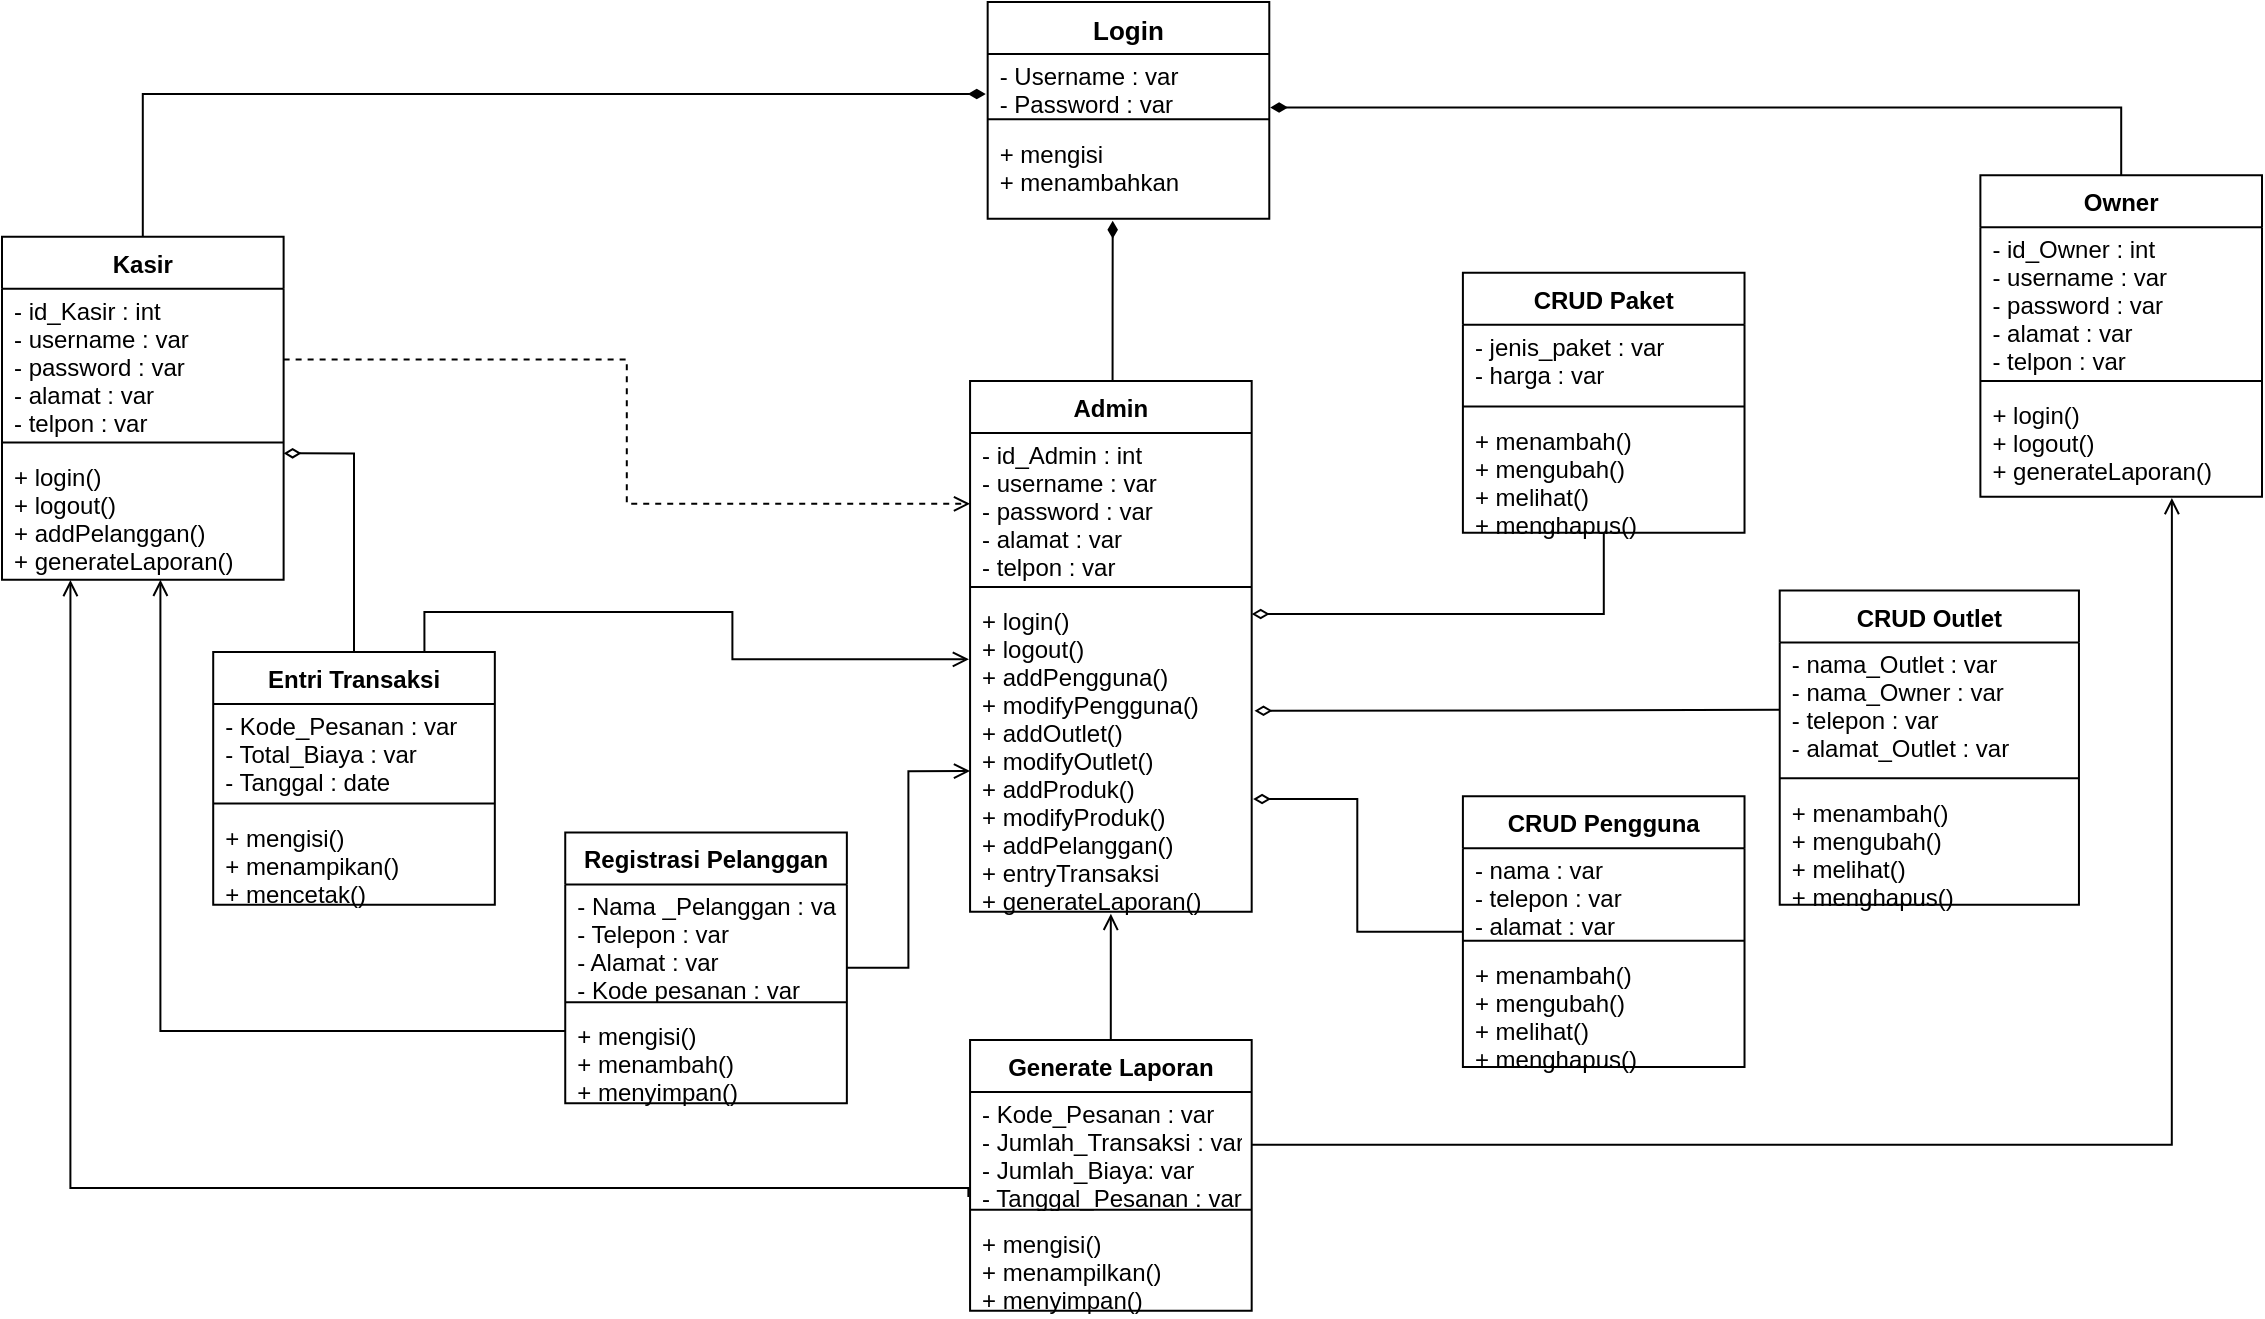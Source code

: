 <mxfile version="15.4.0" type="device"><diagram id="7Lo5C0Xuw1vaUyd4XoUH" name="Page-1"><mxGraphModel dx="2616" dy="1694" grid="1" gridSize="10" guides="1" tooltips="1" connect="1" arrows="1" fold="1" page="1" pageScale="1" pageWidth="1169" pageHeight="827" math="0" shadow="0"><root><mxCell id="0"/><mxCell id="1" parent="0"/><mxCell id="7RAzjGhxxsbnGGrt-aPu-15" value="" style="group" vertex="1" connectable="0" parent="1"><mxGeometry x="-1149" y="-741" width="1130" height="654.42" as="geometry"/></mxCell><mxCell id="PWzjSOjQ_KljAzWprT9P-43" value="Generate Laporan" style="swimlane;fontStyle=1;align=center;verticalAlign=top;childLayout=stackLayout;horizontal=1;startSize=26;horizontalStack=0;resizeParent=1;resizeParentMax=0;resizeLast=0;collapsible=1;marginBottom=0;container=0;" parent="7RAzjGhxxsbnGGrt-aPu-15" vertex="1"><mxGeometry x="484.034" y="519.023" width="140.81" height="135.397" as="geometry"><mxRectangle x="-680" y="-290" width="130" height="26" as="alternateBounds"/></mxGeometry></mxCell><mxCell id="gQ6_1ZdpbYOM3OSfnFB4-20" value="" style="edgeStyle=orthogonalEdgeStyle;rounded=0;orthogonalLoop=1;jettySize=auto;html=1;endArrow=open;endFill=0;entryX=0.5;entryY=1.006;entryDx=0;entryDy=0;entryPerimeter=0;" edge="1" parent="7RAzjGhxxsbnGGrt-aPu-15" source="PWzjSOjQ_KljAzWprT9P-43" target="PWzjSOjQ_KljAzWprT9P-13"><mxGeometry as="geometry"><Array as="points"><mxPoint x="554.439" y="460.351"/><mxPoint x="554.439" y="460.351"/></Array></mxGeometry></mxCell><mxCell id="PWzjSOjQ_KljAzWprT9P-44" value="- Kode_Pesanan : var &#10;- Jumlah_Transaksi : var&#10;- Jumlah_Biaya: var&#10;- Tanggal_Pesanan : var" style="text;strokeColor=none;fillColor=none;align=left;verticalAlign=top;spacingLeft=4;spacingRight=4;overflow=hidden;rotatable=0;points=[[0,0.5],[1,0.5]];portConstraint=eastwest;container=0;" parent="7RAzjGhxxsbnGGrt-aPu-15" vertex="1"><mxGeometry x="484.034" y="542.492" width="140.81" height="57.769" as="geometry"/></mxCell><mxCell id="PWzjSOjQ_KljAzWprT9P-45" value="" style="line;strokeWidth=1;fillColor=none;align=left;verticalAlign=middle;spacingTop=-1;spacingLeft=3;spacingRight=3;rotatable=0;labelPosition=right;points=[];portConstraint=eastwest;container=0;" parent="7RAzjGhxxsbnGGrt-aPu-15" vertex="1"><mxGeometry x="484.034" y="600.261" width="140.81" height="7.221" as="geometry"/></mxCell><mxCell id="PWzjSOjQ_KljAzWprT9P-46" value="+ mengisi()&#10;+ menampilkan()&#10;+ menyimpan()" style="text;align=left;verticalAlign=top;spacingLeft=4;spacingRight=4;overflow=hidden;rotatable=0;points=[[0,0.5],[1,0.5]];portConstraint=eastwest;container=0;" parent="7RAzjGhxxsbnGGrt-aPu-15" vertex="1"><mxGeometry x="484.034" y="607.482" width="140.81" height="46.938" as="geometry"/></mxCell><mxCell id="PWzjSOjQ_KljAzWprT9P-2" value="Login" style="swimlane;fontStyle=1;align=center;verticalAlign=top;childLayout=stackLayout;horizontal=1;startSize=26;horizontalStack=0;resizeParent=1;resizeParentMax=0;resizeLast=0;collapsible=1;marginBottom=0;fontSize=13;container=0;" parent="7RAzjGhxxsbnGGrt-aPu-15" vertex="1"><mxGeometry x="492.835" width="140.81" height="108.318" as="geometry"/></mxCell><mxCell id="PWzjSOjQ_KljAzWprT9P-10" value="Admin" style="swimlane;fontStyle=1;align=center;verticalAlign=top;childLayout=stackLayout;horizontal=1;startSize=26;horizontalStack=0;resizeParent=1;resizeParentMax=0;resizeLast=0;collapsible=1;marginBottom=0;container=0;" parent="7RAzjGhxxsbnGGrt-aPu-15" vertex="1"><mxGeometry x="484.034" y="189.556" width="140.81" height="265.379" as="geometry"/></mxCell><mxCell id="PWzjSOjQ_KljAzWprT9P-52" value="Registrasi Pelanggan" style="swimlane;fontStyle=1;align=center;verticalAlign=top;childLayout=stackLayout;horizontal=1;startSize=26;horizontalStack=0;resizeParent=1;resizeParentMax=0;resizeLast=0;collapsible=1;marginBottom=0;container=0;" parent="7RAzjGhxxsbnGGrt-aPu-15" vertex="1"><mxGeometry x="281.62" y="415.218" width="140.81" height="135.397" as="geometry"/></mxCell><mxCell id="Tub5oBa25tCp9A8AI-0N-1" value="CRUD Pengguna" style="swimlane;fontStyle=1;align=center;verticalAlign=top;childLayout=stackLayout;horizontal=1;startSize=26;horizontalStack=0;resizeParent=1;resizeParentMax=0;resizeLast=0;collapsible=1;marginBottom=0;container=0;" parent="7RAzjGhxxsbnGGrt-aPu-15" vertex="1"><mxGeometry x="730.452" y="397.165" width="140.81" height="135.397" as="geometry"/></mxCell><mxCell id="Gj-N1jBpYVaz5L0_MJrY-11" value="Owner" style="swimlane;fontStyle=1;align=center;verticalAlign=top;childLayout=stackLayout;horizontal=1;startSize=26;horizontalStack=0;resizeParent=1;resizeParentMax=0;resizeLast=0;collapsible=1;marginBottom=0;container=0;" parent="7RAzjGhxxsbnGGrt-aPu-15" vertex="1"><mxGeometry x="989.19" y="86.654" width="140.81" height="160.671" as="geometry"/></mxCell><mxCell id="Gj-N1jBpYVaz5L0_MJrY-15" value="Kasir" style="swimlane;fontStyle=1;align=center;verticalAlign=top;childLayout=stackLayout;horizontal=1;startSize=26;horizontalStack=0;resizeParent=1;resizeParentMax=0;resizeLast=0;collapsible=1;marginBottom=0;container=0;" parent="7RAzjGhxxsbnGGrt-aPu-15" vertex="1"><mxGeometry y="117.344" width="140.81" height="171.503" as="geometry"/></mxCell><mxCell id="gQ6_1ZdpbYOM3OSfnFB4-23" style="edgeStyle=orthogonalEdgeStyle;rounded=0;orthogonalLoop=1;jettySize=auto;html=1;endArrow=diamondThin;endFill=0;startArrow=none;startFill=0;" edge="1" parent="7RAzjGhxxsbnGGrt-aPu-15" source="Gj-N1jBpYVaz5L0_MJrY-25"><mxGeometry as="geometry"><mxPoint x="624.844" y="305.998" as="targetPoint"/><Array as="points"><mxPoint x="800.857" y="305.998"/></Array></mxGeometry></mxCell><mxCell id="Gj-N1jBpYVaz5L0_MJrY-25" value="CRUD Paket" style="swimlane;fontStyle=1;align=center;verticalAlign=top;childLayout=stackLayout;horizontal=1;startSize=26;horizontalStack=0;resizeParent=1;resizeParentMax=0;resizeLast=0;collapsible=1;marginBottom=0;container=0;" parent="7RAzjGhxxsbnGGrt-aPu-15" vertex="1"><mxGeometry x="730.452" y="135.397" width="140.81" height="129.981" as="geometry"/></mxCell><mxCell id="Gj-N1jBpYVaz5L0_MJrY-29" value="CRUD Outlet" style="swimlane;fontStyle=1;align=center;verticalAlign=top;childLayout=stackLayout;horizontal=1;startSize=26;horizontalStack=0;resizeParent=1;resizeParentMax=0;resizeLast=0;collapsible=1;marginBottom=0;container=0;" parent="7RAzjGhxxsbnGGrt-aPu-15" vertex="1"><mxGeometry x="888.863" y="294.263" width="149.611" height="157.061" as="geometry"/></mxCell><mxCell id="Gj-N1jBpYVaz5L0_MJrY-38" value="Entri Transaksi" style="swimlane;fontStyle=1;align=center;verticalAlign=top;childLayout=stackLayout;horizontal=1;startSize=26;horizontalStack=0;resizeParent=1;resizeParentMax=0;resizeLast=0;collapsible=1;marginBottom=0;container=0;" parent="7RAzjGhxxsbnGGrt-aPu-15" vertex="1"><mxGeometry x="105.607" y="324.953" width="140.81" height="126.371" as="geometry"/></mxCell><mxCell id="gQ6_1ZdpbYOM3OSfnFB4-22" style="edgeStyle=orthogonalEdgeStyle;rounded=0;orthogonalLoop=1;jettySize=auto;html=1;endArrow=diamondThin;endFill=0;entryX=1.01;entryY=0.367;entryDx=0;entryDy=0;entryPerimeter=0;" edge="1" parent="7RAzjGhxxsbnGGrt-aPu-15" target="PWzjSOjQ_KljAzWprT9P-13"><mxGeometry as="geometry"><mxPoint x="888.863" y="353.838" as="sourcePoint"/><mxPoint x="624.844" y="328.564" as="targetPoint"/><Array as="points"/></mxGeometry></mxCell><mxCell id="gQ6_1ZdpbYOM3OSfnFB4-16" style="edgeStyle=orthogonalEdgeStyle;rounded=0;orthogonalLoop=1;jettySize=auto;html=1;endArrow=open;endFill=0;" edge="1" parent="7RAzjGhxxsbnGGrt-aPu-15" source="PWzjSOjQ_KljAzWprT9P-52" target="Gj-N1jBpYVaz5L0_MJrY-18"><mxGeometry as="geometry"><Array as="points"><mxPoint x="79.206" y="514.51"/></Array></mxGeometry></mxCell><mxCell id="PWzjSOjQ_KljAzWprT9P-3" value="- Username : var&#10;- Password : var" style="text;strokeColor=none;fillColor=none;align=left;verticalAlign=top;spacingLeft=4;spacingRight=4;overflow=hidden;rotatable=0;points=[[0,0.5],[1,0.5]];portConstraint=eastwest;container=0;" parent="7RAzjGhxxsbnGGrt-aPu-15" vertex="1"><mxGeometry x="492.835" y="23.469" width="140.81" height="31.593" as="geometry"/></mxCell><mxCell id="gQ6_1ZdpbYOM3OSfnFB4-24" style="edgeStyle=orthogonalEdgeStyle;rounded=0;orthogonalLoop=1;jettySize=auto;html=1;entryX=1.003;entryY=0.927;entryDx=0;entryDy=0;entryPerimeter=0;endArrow=diamondThin;endFill=1;" edge="1" parent="7RAzjGhxxsbnGGrt-aPu-15" source="Gj-N1jBpYVaz5L0_MJrY-11" target="PWzjSOjQ_KljAzWprT9P-3"><mxGeometry as="geometry"/></mxCell><mxCell id="gQ6_1ZdpbYOM3OSfnFB4-25" style="edgeStyle=orthogonalEdgeStyle;rounded=0;orthogonalLoop=1;jettySize=auto;html=1;entryX=-0.007;entryY=0.714;entryDx=0;entryDy=0;entryPerimeter=0;endArrow=diamondThin;endFill=1;" edge="1" parent="7RAzjGhxxsbnGGrt-aPu-15" source="Gj-N1jBpYVaz5L0_MJrY-15" target="PWzjSOjQ_KljAzWprT9P-3"><mxGeometry as="geometry"/></mxCell><mxCell id="PWzjSOjQ_KljAzWprT9P-4" value="" style="line;strokeWidth=1;fillColor=none;align=left;verticalAlign=middle;spacingTop=-1;spacingLeft=3;spacingRight=3;rotatable=0;labelPosition=right;points=[];portConstraint=eastwest;container=0;" parent="7RAzjGhxxsbnGGrt-aPu-15" vertex="1"><mxGeometry x="492.835" y="55.062" width="140.81" height="7.221" as="geometry"/></mxCell><mxCell id="PWzjSOjQ_KljAzWprT9P-5" value="+ mengisi&#10;+ menambahkan" style="text;strokeColor=none;fillColor=none;align=left;verticalAlign=top;spacingLeft=4;spacingRight=4;overflow=hidden;rotatable=0;points=[[0,0.5],[1,0.5]];portConstraint=eastwest;container=0;" parent="7RAzjGhxxsbnGGrt-aPu-15" vertex="1"><mxGeometry x="492.835" y="62.283" width="140.81" height="46.035" as="geometry"/></mxCell><mxCell id="gQ6_1ZdpbYOM3OSfnFB4-26" value="" style="edgeStyle=orthogonalEdgeStyle;rounded=0;orthogonalLoop=1;jettySize=auto;html=1;endArrow=diamondThin;endFill=1;entryX=0.444;entryY=1.023;entryDx=0;entryDy=0;entryPerimeter=0;exitX=0.506;exitY=-0.001;exitDx=0;exitDy=0;exitPerimeter=0;" edge="1" parent="7RAzjGhxxsbnGGrt-aPu-15" source="PWzjSOjQ_KljAzWprT9P-10" target="PWzjSOjQ_KljAzWprT9P-5"><mxGeometry as="geometry"><Array as="points"><mxPoint x="555.319" y="153.45"/><mxPoint x="555.319" y="153.45"/></Array></mxGeometry></mxCell><mxCell id="PWzjSOjQ_KljAzWprT9P-11" value="- id_Admin : int&#10;- username : var&#10;- password : var&#10;- alamat : var&#10;- telpon : var" style="text;strokeColor=none;fillColor=none;align=left;verticalAlign=top;spacingLeft=4;spacingRight=4;overflow=hidden;rotatable=0;points=[[0,0.5],[1,0.5]];portConstraint=eastwest;container=0;" parent="7RAzjGhxxsbnGGrt-aPu-15" vertex="1"><mxGeometry x="484.034" y="213.025" width="140.81" height="75.822" as="geometry"/></mxCell><mxCell id="PWzjSOjQ_KljAzWprT9P-12" value="" style="line;strokeWidth=1;fillColor=none;align=left;verticalAlign=middle;spacingTop=-1;spacingLeft=3;spacingRight=3;rotatable=0;labelPosition=right;points=[];portConstraint=eastwest;container=0;" parent="7RAzjGhxxsbnGGrt-aPu-15" vertex="1"><mxGeometry x="484.034" y="288.847" width="140.81" height="7.221" as="geometry"/></mxCell><mxCell id="PWzjSOjQ_KljAzWprT9P-13" value="+ login()&#10;+ logout()&#10;+ addPengguna()&#10;+ modifyPengguna()&#10;+ addOutlet()&#10;+ modifyOutlet()&#10;+ addProduk()&#10;+ modifyProduk()&#10;+ addPelanggan()&#10;+ entryTransaksi&#10;+ generateLaporan()&#10;" style="text;strokeColor=none;fillColor=none;align=left;verticalAlign=top;spacingLeft=4;spacingRight=4;overflow=hidden;rotatable=0;points=[[0,0.5],[1,0.5]];portConstraint=eastwest;container=0;" parent="7RAzjGhxxsbnGGrt-aPu-15" vertex="1"><mxGeometry x="484.034" y="296.069" width="140.81" height="158.866" as="geometry"/></mxCell><mxCell id="7RAzjGhxxsbnGGrt-aPu-10" style="edgeStyle=orthogonalEdgeStyle;rounded=0;jumpSize=14;orthogonalLoop=1;jettySize=auto;html=1;entryX=0;entryY=0.557;entryDx=0;entryDy=0;entryPerimeter=0;startArrow=none;startFill=0;endArrow=open;endFill=0;strokeWidth=1;" edge="1" parent="7RAzjGhxxsbnGGrt-aPu-15" source="PWzjSOjQ_KljAzWprT9P-52" target="PWzjSOjQ_KljAzWprT9P-13"><mxGeometry as="geometry"/></mxCell><mxCell id="gQ6_1ZdpbYOM3OSfnFB4-21" style="edgeStyle=orthogonalEdgeStyle;rounded=0;orthogonalLoop=1;jettySize=auto;html=1;endArrow=diamondThin;endFill=0;entryX=1.005;entryY=0.645;entryDx=0;entryDy=0;entryPerimeter=0;" edge="1" parent="7RAzjGhxxsbnGGrt-aPu-15" source="Tub5oBa25tCp9A8AI-0N-1" target="PWzjSOjQ_KljAzWprT9P-13"><mxGeometry as="geometry"/></mxCell><mxCell id="gQ6_1ZdpbYOM3OSfnFB4-19" style="edgeStyle=orthogonalEdgeStyle;rounded=0;orthogonalLoop=1;jettySize=auto;html=1;exitX=0.75;exitY=0;exitDx=0;exitDy=0;endArrow=open;endFill=0;entryX=-0.004;entryY=0.205;entryDx=0;entryDy=0;entryPerimeter=0;" edge="1" parent="7RAzjGhxxsbnGGrt-aPu-15" source="Gj-N1jBpYVaz5L0_MJrY-38" target="PWzjSOjQ_KljAzWprT9P-13"><mxGeometry as="geometry"/></mxCell><mxCell id="PWzjSOjQ_KljAzWprT9P-53" value="- Nama _Pelanggan : var&#10;- Telepon : var &#10;- Alamat : var&#10;- Kode pesanan : var" style="text;strokeColor=none;fillColor=none;align=left;verticalAlign=top;spacingLeft=4;spacingRight=4;overflow=hidden;rotatable=0;points=[[0,0.5],[1,0.5]];portConstraint=eastwest;container=0;" parent="7RAzjGhxxsbnGGrt-aPu-15" vertex="1"><mxGeometry x="281.62" y="438.687" width="140.81" height="57.769" as="geometry"/></mxCell><mxCell id="PWzjSOjQ_KljAzWprT9P-54" value="" style="line;strokeWidth=1;fillColor=none;align=left;verticalAlign=middle;spacingTop=-1;spacingLeft=3;spacingRight=3;rotatable=0;labelPosition=right;points=[];portConstraint=eastwest;container=0;" parent="7RAzjGhxxsbnGGrt-aPu-15" vertex="1"><mxGeometry x="281.62" y="496.457" width="140.81" height="7.221" as="geometry"/></mxCell><mxCell id="PWzjSOjQ_KljAzWprT9P-55" value="+ mengisi()&#10;+ menambah()&#10;+ menyimpan()" style="text;strokeColor=none;fillColor=none;align=left;verticalAlign=top;spacingLeft=4;spacingRight=4;overflow=hidden;rotatable=0;points=[[0,0.5],[1,0.5]];portConstraint=eastwest;container=0;" parent="7RAzjGhxxsbnGGrt-aPu-15" vertex="1"><mxGeometry x="281.62" y="503.678" width="140.81" height="46.938" as="geometry"/></mxCell><mxCell id="Tub5oBa25tCp9A8AI-0N-2" value="- nama : var&#10;- telepon : var&#10;- alamat : var" style="text;strokeColor=none;fillColor=none;align=left;verticalAlign=top;spacingLeft=4;spacingRight=4;overflow=hidden;rotatable=0;points=[[0,0.5],[1,0.5]];portConstraint=eastwest;container=0;" parent="7RAzjGhxxsbnGGrt-aPu-15" vertex="1"><mxGeometry x="730.452" y="420.634" width="140.81" height="45.132" as="geometry"/></mxCell><mxCell id="Tub5oBa25tCp9A8AI-0N-3" value="" style="line;strokeWidth=1;fillColor=none;align=left;verticalAlign=middle;spacingTop=-1;spacingLeft=3;spacingRight=3;rotatable=0;labelPosition=right;points=[];portConstraint=eastwest;container=0;" parent="7RAzjGhxxsbnGGrt-aPu-15" vertex="1"><mxGeometry x="730.452" y="465.767" width="140.81" height="7.221" as="geometry"/></mxCell><mxCell id="Tub5oBa25tCp9A8AI-0N-4" value="+ menambah()&#10;+ mengubah()&#10;+ melihat()&#10;+ menghapus()" style="text;strokeColor=none;fillColor=none;align=left;verticalAlign=top;spacingLeft=4;spacingRight=4;overflow=hidden;rotatable=0;points=[[0,0.5],[1,0.5]];portConstraint=eastwest;container=0;" parent="7RAzjGhxxsbnGGrt-aPu-15" vertex="1"><mxGeometry x="730.452" y="472.988" width="140.81" height="59.575" as="geometry"/></mxCell><mxCell id="Gj-N1jBpYVaz5L0_MJrY-12" value="- id_Owner : int&#10;- username : var&#10;- password : var&#10;- alamat : var&#10;- telpon : var" style="text;strokeColor=none;fillColor=none;align=left;verticalAlign=top;spacingLeft=4;spacingRight=4;overflow=hidden;rotatable=0;points=[[0,0.5],[1,0.5]];portConstraint=eastwest;container=0;" parent="7RAzjGhxxsbnGGrt-aPu-15" vertex="1"><mxGeometry x="989.19" y="110.123" width="140.81" height="75.822" as="geometry"/></mxCell><mxCell id="Gj-N1jBpYVaz5L0_MJrY-13" value="" style="line;strokeWidth=1;fillColor=none;align=left;verticalAlign=middle;spacingTop=-1;spacingLeft=3;spacingRight=3;rotatable=0;labelPosition=right;points=[];portConstraint=eastwest;container=0;" parent="7RAzjGhxxsbnGGrt-aPu-15" vertex="1"><mxGeometry x="989.19" y="185.946" width="140.81" height="7.221" as="geometry"/></mxCell><mxCell id="Gj-N1jBpYVaz5L0_MJrY-14" value="+ login()&#10;+ logout()&#10;+ generateLaporan()" style="text;strokeColor=none;fillColor=none;align=left;verticalAlign=top;spacingLeft=4;spacingRight=4;overflow=hidden;rotatable=0;points=[[0,0.5],[1,0.5]];portConstraint=eastwest;container=0;" parent="7RAzjGhxxsbnGGrt-aPu-15" vertex="1"><mxGeometry x="989.19" y="193.167" width="140.81" height="54.159" as="geometry"/></mxCell><mxCell id="7RAzjGhxxsbnGGrt-aPu-8" style="edgeStyle=orthogonalEdgeStyle;rounded=0;jumpSize=14;orthogonalLoop=1;jettySize=auto;html=1;entryX=0.68;entryY=1.013;entryDx=0;entryDy=0;entryPerimeter=0;startArrow=none;startFill=0;endArrow=open;endFill=0;strokeWidth=1;" edge="1" parent="7RAzjGhxxsbnGGrt-aPu-15" source="PWzjSOjQ_KljAzWprT9P-44" target="Gj-N1jBpYVaz5L0_MJrY-14"><mxGeometry as="geometry"/></mxCell><mxCell id="Gj-N1jBpYVaz5L0_MJrY-16" value="- id_Kasir : int&#10;- username : var&#10;- password : var&#10;- alamat : var&#10;- telpon : var" style="text;strokeColor=none;fillColor=none;align=left;verticalAlign=top;spacingLeft=4;spacingRight=4;overflow=hidden;rotatable=0;points=[[0,0.5],[1,0.5]];portConstraint=eastwest;container=0;" parent="7RAzjGhxxsbnGGrt-aPu-15" vertex="1"><mxGeometry y="140.813" width="140.81" height="75.822" as="geometry"/></mxCell><mxCell id="gQ6_1ZdpbYOM3OSfnFB4-27" style="edgeStyle=orthogonalEdgeStyle;rounded=0;orthogonalLoop=1;jettySize=auto;html=1;exitX=1;exitY=0.5;exitDx=0;exitDy=0;endArrow=open;endFill=0;dashed=1;" edge="1" parent="7RAzjGhxxsbnGGrt-aPu-15" source="Gj-N1jBpYVaz5L0_MJrY-16" target="PWzjSOjQ_KljAzWprT9P-11"><mxGeometry as="geometry"/></mxCell><mxCell id="Gj-N1jBpYVaz5L0_MJrY-17" value="" style="line;strokeWidth=1;fillColor=none;align=left;verticalAlign=middle;spacingTop=-1;spacingLeft=3;spacingRight=3;rotatable=0;labelPosition=right;points=[];portConstraint=eastwest;container=0;" parent="7RAzjGhxxsbnGGrt-aPu-15" vertex="1"><mxGeometry y="216.636" width="140.81" height="7.221" as="geometry"/></mxCell><mxCell id="Gj-N1jBpYVaz5L0_MJrY-18" value="+ login()&#10;+ logout()&#10;+ addPelanggan()&#10;+ generateLaporan()" style="text;strokeColor=none;fillColor=none;align=left;verticalAlign=top;spacingLeft=4;spacingRight=4;overflow=hidden;rotatable=0;points=[[0,0.5],[1,0.5]];portConstraint=eastwest;container=0;" parent="7RAzjGhxxsbnGGrt-aPu-15" vertex="1"><mxGeometry y="223.857" width="140.81" height="64.991" as="geometry"/></mxCell><mxCell id="7RAzjGhxxsbnGGrt-aPu-9" style="edgeStyle=orthogonalEdgeStyle;rounded=0;jumpSize=14;orthogonalLoop=1;jettySize=auto;html=1;startArrow=none;startFill=0;endArrow=open;endFill=0;strokeWidth=1;entryX=0.243;entryY=1.003;entryDx=0;entryDy=0;entryPerimeter=0;exitX=-0.006;exitY=0.953;exitDx=0;exitDy=0;exitPerimeter=0;" edge="1" parent="7RAzjGhxxsbnGGrt-aPu-15" source="PWzjSOjQ_KljAzWprT9P-44" target="Gj-N1jBpYVaz5L0_MJrY-18"><mxGeometry as="geometry"><mxPoint x="16.721" y="273.502" as="targetPoint"/><Array as="points"><mxPoint x="34.322" y="593.04"/></Array></mxGeometry></mxCell><mxCell id="gQ6_1ZdpbYOM3OSfnFB4-18" style="edgeStyle=orthogonalEdgeStyle;rounded=0;orthogonalLoop=1;jettySize=auto;html=1;entryX=1;entryY=0.028;entryDx=0;entryDy=0;entryPerimeter=0;endArrow=diamondThin;endFill=0;" edge="1" parent="7RAzjGhxxsbnGGrt-aPu-15" source="Gj-N1jBpYVaz5L0_MJrY-38" target="Gj-N1jBpYVaz5L0_MJrY-18"><mxGeometry as="geometry"/></mxCell><mxCell id="Gj-N1jBpYVaz5L0_MJrY-26" value="- jenis_paket : var&#10;- harga : var" style="text;strokeColor=none;fillColor=none;align=left;verticalAlign=top;spacingLeft=4;spacingRight=4;overflow=hidden;rotatable=0;points=[[0,0.5],[1,0.5]];portConstraint=eastwest;container=0;" parent="7RAzjGhxxsbnGGrt-aPu-15" vertex="1"><mxGeometry x="730.452" y="158.866" width="140.81" height="39.717" as="geometry"/></mxCell><mxCell id="Gj-N1jBpYVaz5L0_MJrY-27" value="" style="line;strokeWidth=1;fillColor=none;align=left;verticalAlign=middle;spacingTop=-1;spacingLeft=3;spacingRight=3;rotatable=0;labelPosition=right;points=[];portConstraint=eastwest;container=0;" parent="7RAzjGhxxsbnGGrt-aPu-15" vertex="1"><mxGeometry x="730.452" y="198.583" width="140.81" height="7.221" as="geometry"/></mxCell><mxCell id="Gj-N1jBpYVaz5L0_MJrY-28" value="+ menambah()&#10;+ mengubah()&#10;+ melihat()&#10;+ menghapus()" style="text;strokeColor=none;fillColor=none;align=left;verticalAlign=top;spacingLeft=4;spacingRight=4;overflow=hidden;rotatable=0;points=[[0,0.5],[1,0.5]];portConstraint=eastwest;container=0;" parent="7RAzjGhxxsbnGGrt-aPu-15" vertex="1"><mxGeometry x="730.452" y="205.804" width="140.81" height="59.575" as="geometry"/></mxCell><mxCell id="Gj-N1jBpYVaz5L0_MJrY-30" value="- nama_Outlet : var&#10;- nama_Owner : var&#10;- telepon : var&#10;- alamat_Outlet : var" style="text;strokeColor=none;fillColor=none;align=left;verticalAlign=top;spacingLeft=4;spacingRight=4;overflow=hidden;rotatable=0;points=[[0,0.5],[1,0.5]];portConstraint=eastwest;container=0;" parent="7RAzjGhxxsbnGGrt-aPu-15" vertex="1"><mxGeometry x="888.863" y="317.732" width="149.611" height="66.796" as="geometry"/></mxCell><mxCell id="Gj-N1jBpYVaz5L0_MJrY-31" value="" style="line;strokeWidth=1;fillColor=none;align=left;verticalAlign=middle;spacingTop=-1;spacingLeft=3;spacingRight=3;rotatable=0;labelPosition=right;points=[];portConstraint=eastwest;container=0;" parent="7RAzjGhxxsbnGGrt-aPu-15" vertex="1"><mxGeometry x="888.863" y="384.528" width="149.611" height="7.221" as="geometry"/></mxCell><mxCell id="Gj-N1jBpYVaz5L0_MJrY-32" value="+ menambah()&#10;+ mengubah()&#10;+ melihat()&#10;+ menghapus()" style="text;strokeColor=none;fillColor=none;align=left;verticalAlign=top;spacingLeft=4;spacingRight=4;overflow=hidden;rotatable=0;points=[[0,0.5],[1,0.5]];portConstraint=eastwest;container=0;" parent="7RAzjGhxxsbnGGrt-aPu-15" vertex="1"><mxGeometry x="888.863" y="391.749" width="149.611" height="59.575" as="geometry"/></mxCell><mxCell id="Gj-N1jBpYVaz5L0_MJrY-39" value="- Kode_Pesanan : var&#10;- Total_Biaya : var&#10;- Tanggal : date" style="text;strokeColor=none;fillColor=none;align=left;verticalAlign=top;spacingLeft=4;spacingRight=4;overflow=hidden;rotatable=0;points=[[0,0.5],[1,0.5]];portConstraint=eastwest;container=0;" parent="7RAzjGhxxsbnGGrt-aPu-15" vertex="1"><mxGeometry x="105.607" y="348.422" width="140.81" height="48.743" as="geometry"/></mxCell><mxCell id="Gj-N1jBpYVaz5L0_MJrY-40" value="" style="line;strokeWidth=1;fillColor=none;align=left;verticalAlign=middle;spacingTop=-1;spacingLeft=3;spacingRight=3;rotatable=0;labelPosition=right;points=[];portConstraint=eastwest;container=0;" parent="7RAzjGhxxsbnGGrt-aPu-15" vertex="1"><mxGeometry x="105.607" y="397.165" width="140.81" height="7.221" as="geometry"/></mxCell><mxCell id="Gj-N1jBpYVaz5L0_MJrY-41" value="+ mengisi()&#10;+ menampikan()&#10;+ mencetak()" style="text;align=left;verticalAlign=top;spacingLeft=4;spacingRight=4;overflow=hidden;rotatable=0;points=[[0,0.5],[1,0.5]];portConstraint=eastwest;container=0;" parent="7RAzjGhxxsbnGGrt-aPu-15" vertex="1"><mxGeometry x="105.607" y="404.386" width="140.81" height="46.938" as="geometry"/></mxCell></root></mxGraphModel></diagram></mxfile>